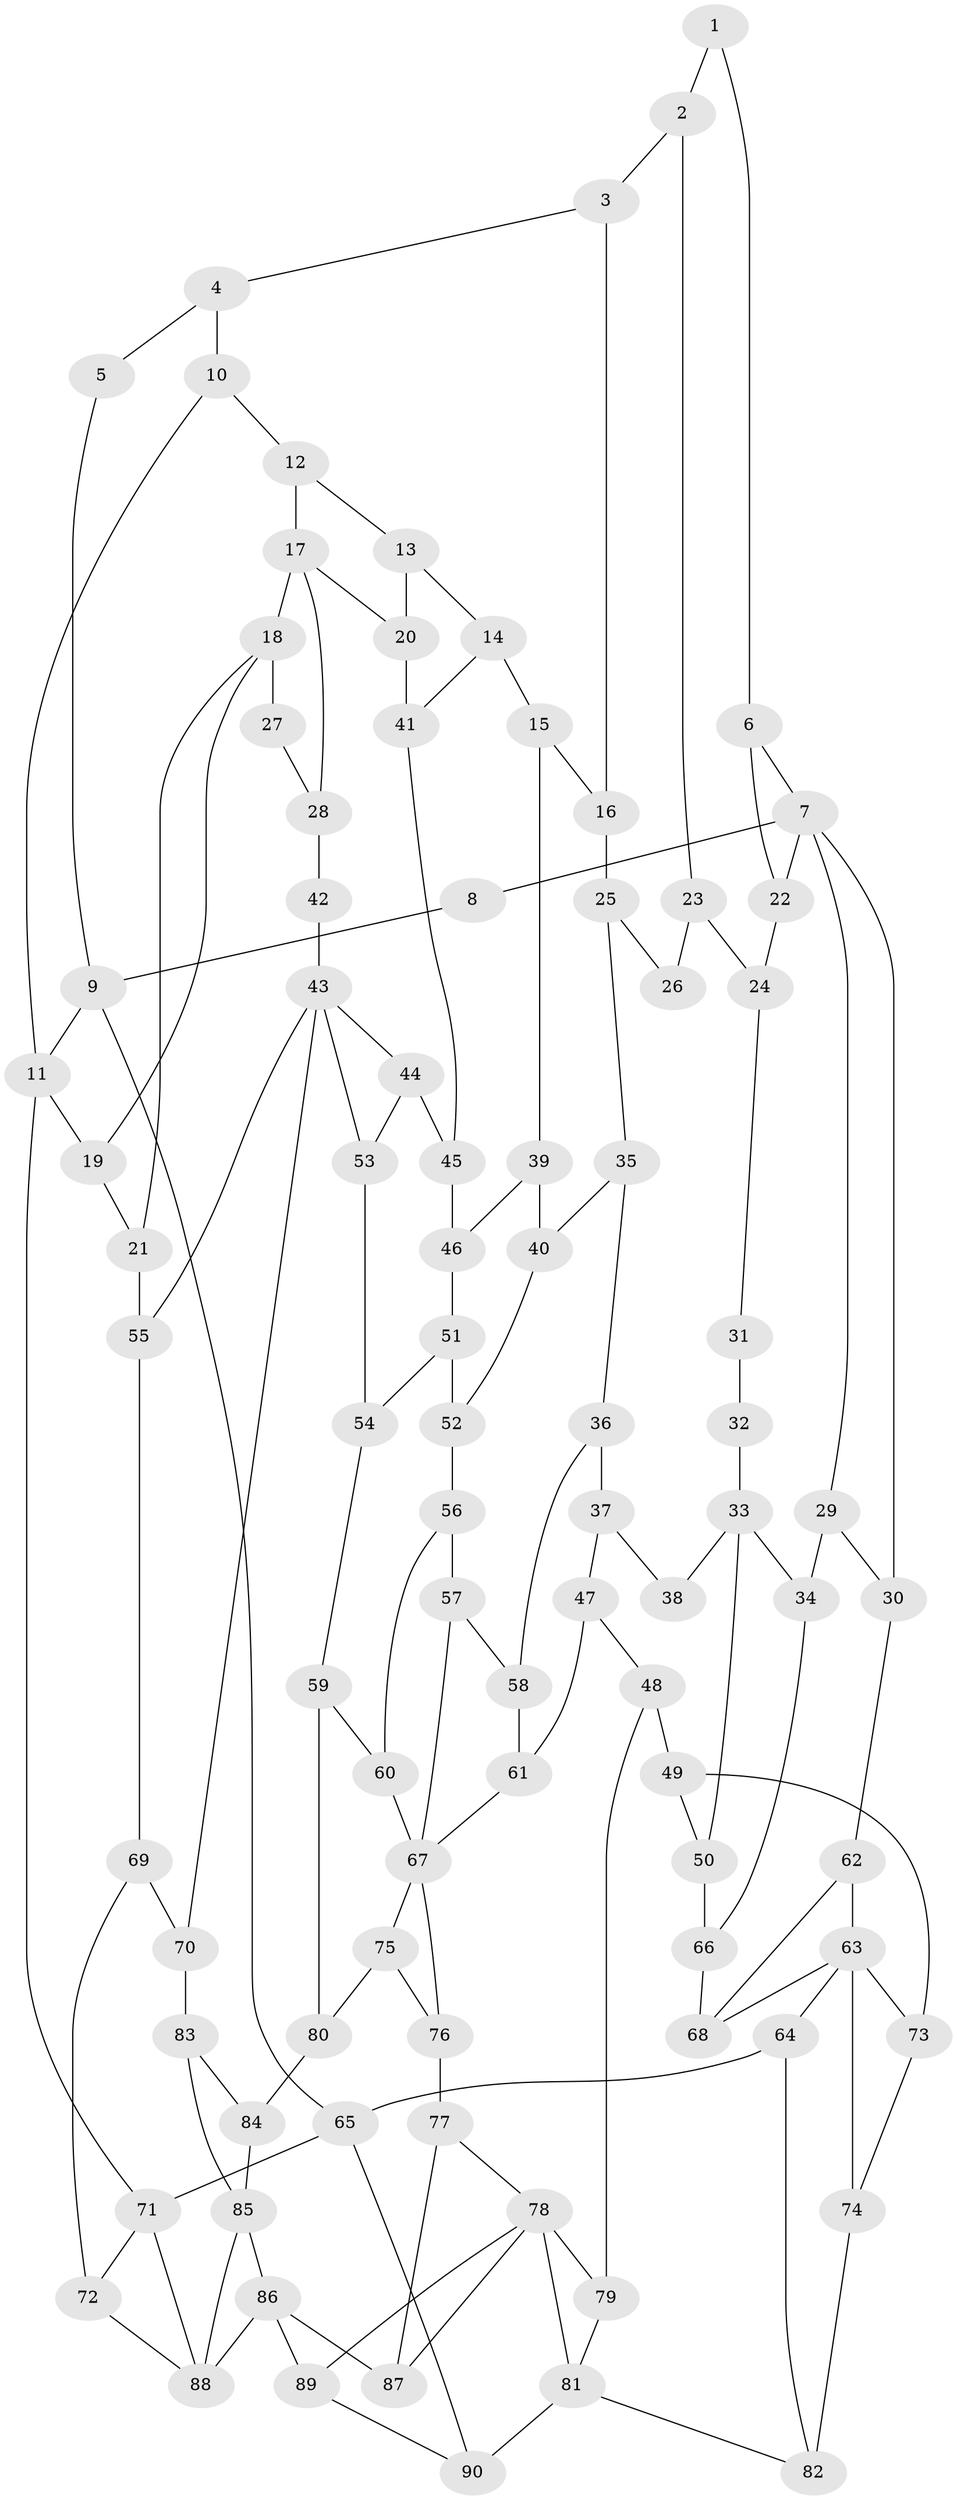 // original degree distribution, {3: 0.023809523809523808, 5: 0.5158730158730159, 6: 0.23015873015873015, 4: 0.23015873015873015}
// Generated by graph-tools (version 1.1) at 2025/54/03/04/25 22:54:10]
// undirected, 90 vertices, 141 edges
graph export_dot {
  node [color=gray90,style=filled];
  1;
  2;
  3;
  4;
  5;
  6;
  7;
  8;
  9;
  10;
  11;
  12;
  13;
  14;
  15;
  16;
  17;
  18;
  19;
  20;
  21;
  22;
  23;
  24;
  25;
  26;
  27;
  28;
  29;
  30;
  31;
  32;
  33;
  34;
  35;
  36;
  37;
  38;
  39;
  40;
  41;
  42;
  43;
  44;
  45;
  46;
  47;
  48;
  49;
  50;
  51;
  52;
  53;
  54;
  55;
  56;
  57;
  58;
  59;
  60;
  61;
  62;
  63;
  64;
  65;
  66;
  67;
  68;
  69;
  70;
  71;
  72;
  73;
  74;
  75;
  76;
  77;
  78;
  79;
  80;
  81;
  82;
  83;
  84;
  85;
  86;
  87;
  88;
  89;
  90;
  1 -- 2 [weight=1.0];
  1 -- 6 [weight=1.0];
  2 -- 3 [weight=1.0];
  2 -- 23 [weight=1.0];
  3 -- 4 [weight=1.0];
  3 -- 16 [weight=1.0];
  4 -- 5 [weight=1.0];
  4 -- 10 [weight=1.0];
  5 -- 9 [weight=1.0];
  6 -- 7 [weight=1.0];
  6 -- 22 [weight=1.0];
  7 -- 8 [weight=2.0];
  7 -- 22 [weight=1.0];
  7 -- 29 [weight=1.0];
  7 -- 30 [weight=1.0];
  8 -- 9 [weight=1.0];
  9 -- 11 [weight=1.0];
  9 -- 65 [weight=1.0];
  10 -- 11 [weight=1.0];
  10 -- 12 [weight=1.0];
  11 -- 19 [weight=1.0];
  11 -- 71 [weight=1.0];
  12 -- 13 [weight=1.0];
  12 -- 17 [weight=1.0];
  13 -- 14 [weight=1.0];
  13 -- 20 [weight=1.0];
  14 -- 15 [weight=1.0];
  14 -- 41 [weight=1.0];
  15 -- 16 [weight=1.0];
  15 -- 39 [weight=1.0];
  16 -- 25 [weight=1.0];
  17 -- 18 [weight=2.0];
  17 -- 20 [weight=1.0];
  17 -- 28 [weight=1.0];
  18 -- 19 [weight=1.0];
  18 -- 21 [weight=1.0];
  18 -- 27 [weight=2.0];
  19 -- 21 [weight=1.0];
  20 -- 41 [weight=1.0];
  21 -- 55 [weight=1.0];
  22 -- 24 [weight=1.0];
  23 -- 24 [weight=1.0];
  23 -- 26 [weight=1.0];
  24 -- 31 [weight=1.0];
  25 -- 26 [weight=1.0];
  25 -- 35 [weight=1.0];
  27 -- 28 [weight=1.0];
  28 -- 42 [weight=1.0];
  29 -- 30 [weight=1.0];
  29 -- 34 [weight=1.0];
  30 -- 62 [weight=1.0];
  31 -- 32 [weight=2.0];
  32 -- 33 [weight=2.0];
  33 -- 34 [weight=1.0];
  33 -- 38 [weight=2.0];
  33 -- 50 [weight=1.0];
  34 -- 66 [weight=1.0];
  35 -- 36 [weight=1.0];
  35 -- 40 [weight=1.0];
  36 -- 37 [weight=1.0];
  36 -- 58 [weight=1.0];
  37 -- 38 [weight=1.0];
  37 -- 47 [weight=1.0];
  39 -- 40 [weight=1.0];
  39 -- 46 [weight=1.0];
  40 -- 52 [weight=1.0];
  41 -- 45 [weight=1.0];
  42 -- 43 [weight=2.0];
  43 -- 44 [weight=1.0];
  43 -- 53 [weight=1.0];
  43 -- 55 [weight=1.0];
  43 -- 70 [weight=1.0];
  44 -- 45 [weight=1.0];
  44 -- 53 [weight=1.0];
  45 -- 46 [weight=1.0];
  46 -- 51 [weight=1.0];
  47 -- 48 [weight=1.0];
  47 -- 61 [weight=1.0];
  48 -- 49 [weight=1.0];
  48 -- 79 [weight=1.0];
  49 -- 50 [weight=1.0];
  49 -- 73 [weight=1.0];
  50 -- 66 [weight=1.0];
  51 -- 52 [weight=1.0];
  51 -- 54 [weight=1.0];
  52 -- 56 [weight=1.0];
  53 -- 54 [weight=1.0];
  54 -- 59 [weight=1.0];
  55 -- 69 [weight=1.0];
  56 -- 57 [weight=1.0];
  56 -- 60 [weight=1.0];
  57 -- 58 [weight=1.0];
  57 -- 67 [weight=1.0];
  58 -- 61 [weight=1.0];
  59 -- 60 [weight=1.0];
  59 -- 80 [weight=1.0];
  60 -- 67 [weight=2.0];
  61 -- 67 [weight=1.0];
  62 -- 63 [weight=1.0];
  62 -- 68 [weight=1.0];
  63 -- 64 [weight=1.0];
  63 -- 68 [weight=1.0];
  63 -- 73 [weight=1.0];
  63 -- 74 [weight=2.0];
  64 -- 65 [weight=1.0];
  64 -- 82 [weight=1.0];
  65 -- 71 [weight=1.0];
  65 -- 90 [weight=1.0];
  66 -- 68 [weight=1.0];
  67 -- 75 [weight=1.0];
  67 -- 76 [weight=1.0];
  69 -- 70 [weight=1.0];
  69 -- 72 [weight=1.0];
  70 -- 83 [weight=1.0];
  71 -- 72 [weight=1.0];
  71 -- 88 [weight=1.0];
  72 -- 88 [weight=1.0];
  73 -- 74 [weight=1.0];
  74 -- 82 [weight=3.0];
  75 -- 76 [weight=1.0];
  75 -- 80 [weight=1.0];
  76 -- 77 [weight=1.0];
  77 -- 78 [weight=1.0];
  77 -- 87 [weight=1.0];
  78 -- 79 [weight=1.0];
  78 -- 81 [weight=2.0];
  78 -- 87 [weight=1.0];
  78 -- 89 [weight=1.0];
  79 -- 81 [weight=1.0];
  80 -- 84 [weight=1.0];
  81 -- 82 [weight=2.0];
  81 -- 90 [weight=1.0];
  83 -- 84 [weight=1.0];
  83 -- 85 [weight=1.0];
  84 -- 85 [weight=1.0];
  85 -- 86 [weight=2.0];
  85 -- 88 [weight=2.0];
  86 -- 87 [weight=1.0];
  86 -- 88 [weight=1.0];
  86 -- 89 [weight=1.0];
  89 -- 90 [weight=1.0];
}
